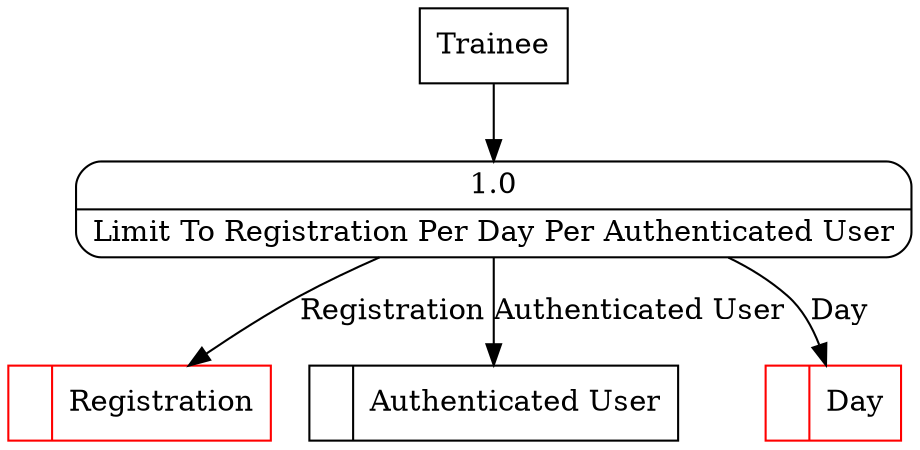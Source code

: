 digraph dfd2{ 
node[shape=record]
200 [label="<f0>  |<f1> Registration " color=red];
201 [label="<f0>  |<f1> Authenticated User " ];
202 [label="<f0>  |<f1> Day " color=red];
203 [label="Trainee" shape=box];
204 [label="{<f0> 1.0|<f1> Limit To Registration Per Day Per Authenticated User }" shape=Mrecord];
203 -> 204
204 -> 200 [label="Registration"]
204 -> 202 [label="Day"]
204 -> 201 [label="Authenticated User"]
}